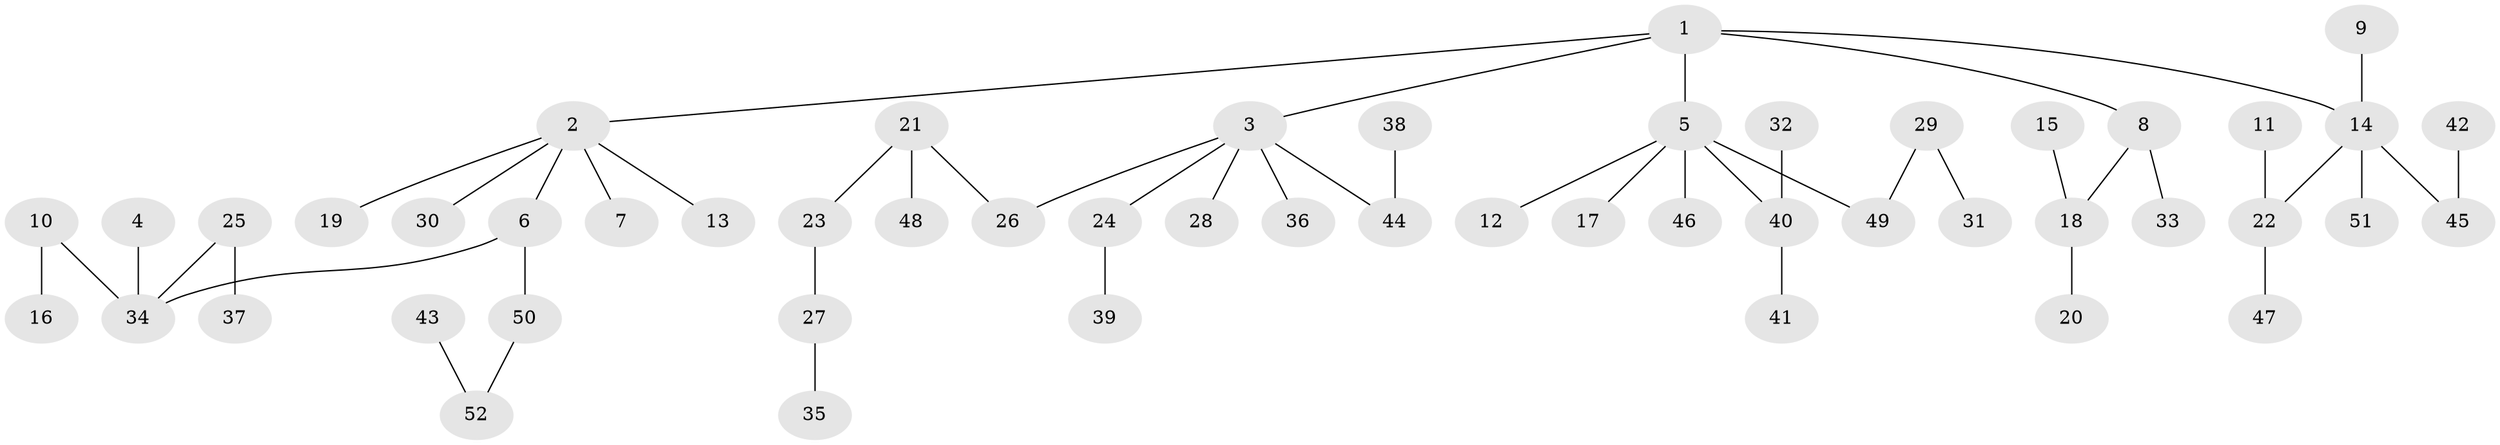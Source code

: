 // original degree distribution, {5: 0.05825242718446602, 4: 0.06796116504854369, 3: 0.14563106796116504, 6: 0.009708737864077669, 1: 0.5145631067961165, 2: 0.20388349514563106}
// Generated by graph-tools (version 1.1) at 2025/50/03/09/25 03:50:21]
// undirected, 52 vertices, 51 edges
graph export_dot {
graph [start="1"]
  node [color=gray90,style=filled];
  1;
  2;
  3;
  4;
  5;
  6;
  7;
  8;
  9;
  10;
  11;
  12;
  13;
  14;
  15;
  16;
  17;
  18;
  19;
  20;
  21;
  22;
  23;
  24;
  25;
  26;
  27;
  28;
  29;
  30;
  31;
  32;
  33;
  34;
  35;
  36;
  37;
  38;
  39;
  40;
  41;
  42;
  43;
  44;
  45;
  46;
  47;
  48;
  49;
  50;
  51;
  52;
  1 -- 2 [weight=1.0];
  1 -- 3 [weight=1.0];
  1 -- 5 [weight=1.0];
  1 -- 8 [weight=1.0];
  1 -- 14 [weight=1.0];
  2 -- 6 [weight=1.0];
  2 -- 7 [weight=1.0];
  2 -- 13 [weight=1.0];
  2 -- 19 [weight=1.0];
  2 -- 30 [weight=1.0];
  3 -- 24 [weight=1.0];
  3 -- 26 [weight=1.0];
  3 -- 28 [weight=1.0];
  3 -- 36 [weight=1.0];
  3 -- 44 [weight=1.0];
  4 -- 34 [weight=1.0];
  5 -- 12 [weight=1.0];
  5 -- 17 [weight=1.0];
  5 -- 40 [weight=1.0];
  5 -- 46 [weight=1.0];
  5 -- 49 [weight=1.0];
  6 -- 34 [weight=1.0];
  6 -- 50 [weight=1.0];
  8 -- 18 [weight=1.0];
  8 -- 33 [weight=1.0];
  9 -- 14 [weight=1.0];
  10 -- 16 [weight=1.0];
  10 -- 34 [weight=1.0];
  11 -- 22 [weight=1.0];
  14 -- 22 [weight=1.0];
  14 -- 45 [weight=1.0];
  14 -- 51 [weight=1.0];
  15 -- 18 [weight=1.0];
  18 -- 20 [weight=1.0];
  21 -- 23 [weight=1.0];
  21 -- 26 [weight=1.0];
  21 -- 48 [weight=1.0];
  22 -- 47 [weight=1.0];
  23 -- 27 [weight=1.0];
  24 -- 39 [weight=1.0];
  25 -- 34 [weight=1.0];
  25 -- 37 [weight=1.0];
  27 -- 35 [weight=1.0];
  29 -- 31 [weight=1.0];
  29 -- 49 [weight=1.0];
  32 -- 40 [weight=1.0];
  38 -- 44 [weight=1.0];
  40 -- 41 [weight=1.0];
  42 -- 45 [weight=1.0];
  43 -- 52 [weight=1.0];
  50 -- 52 [weight=1.0];
}
